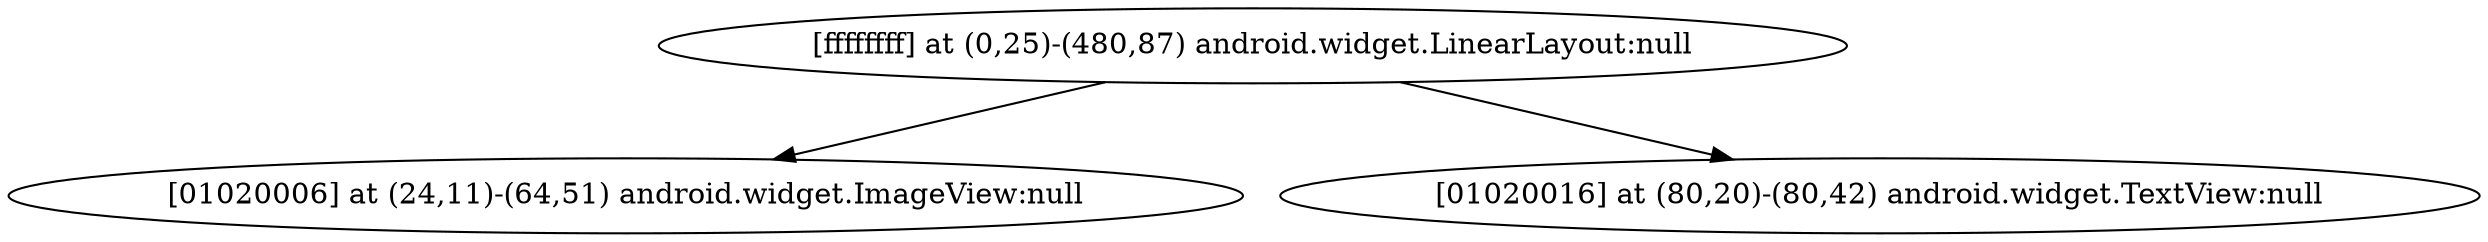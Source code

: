 strict digraph G {
  1 [ label="[ffffffff] at (0,25)-(480,87) android.widget.LinearLayout:null" ];
  2 [ label="[01020006] at (24,11)-(64,51) android.widget.ImageView:null" ];
  3 [ label="[01020016] at (80,20)-(80,42) android.widget.TextView:null" ];
  1 -> 2;
  1 -> 3;
}
